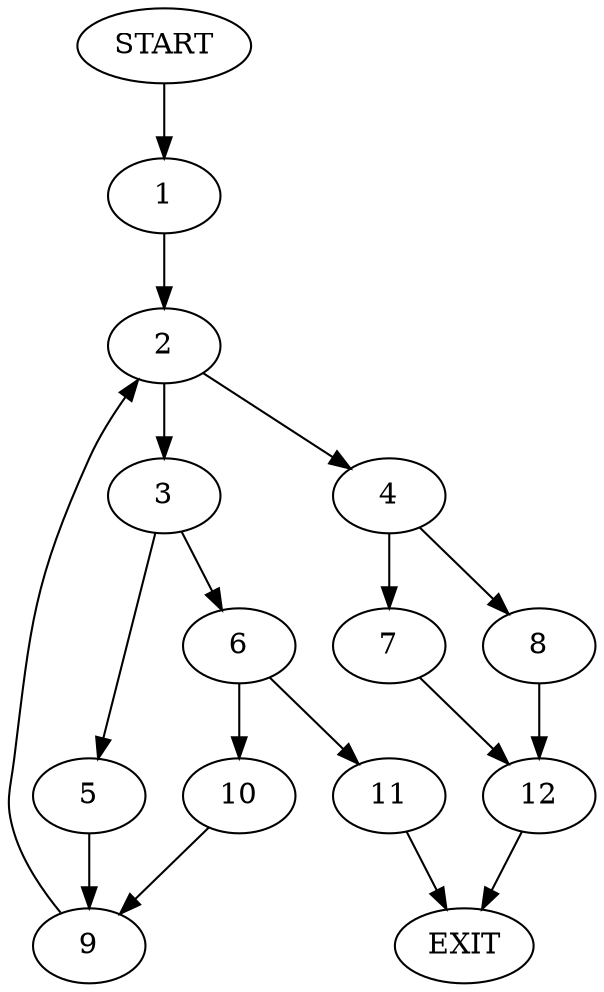 digraph {
0 [label="START"]
13 [label="EXIT"]
0 -> 1
1 -> 2
2 -> 3
2 -> 4
3 -> 5
3 -> 6
4 -> 7
4 -> 8
5 -> 9
6 -> 10
6 -> 11
9 -> 2
10 -> 9
11 -> 13
8 -> 12
7 -> 12
12 -> 13
}
